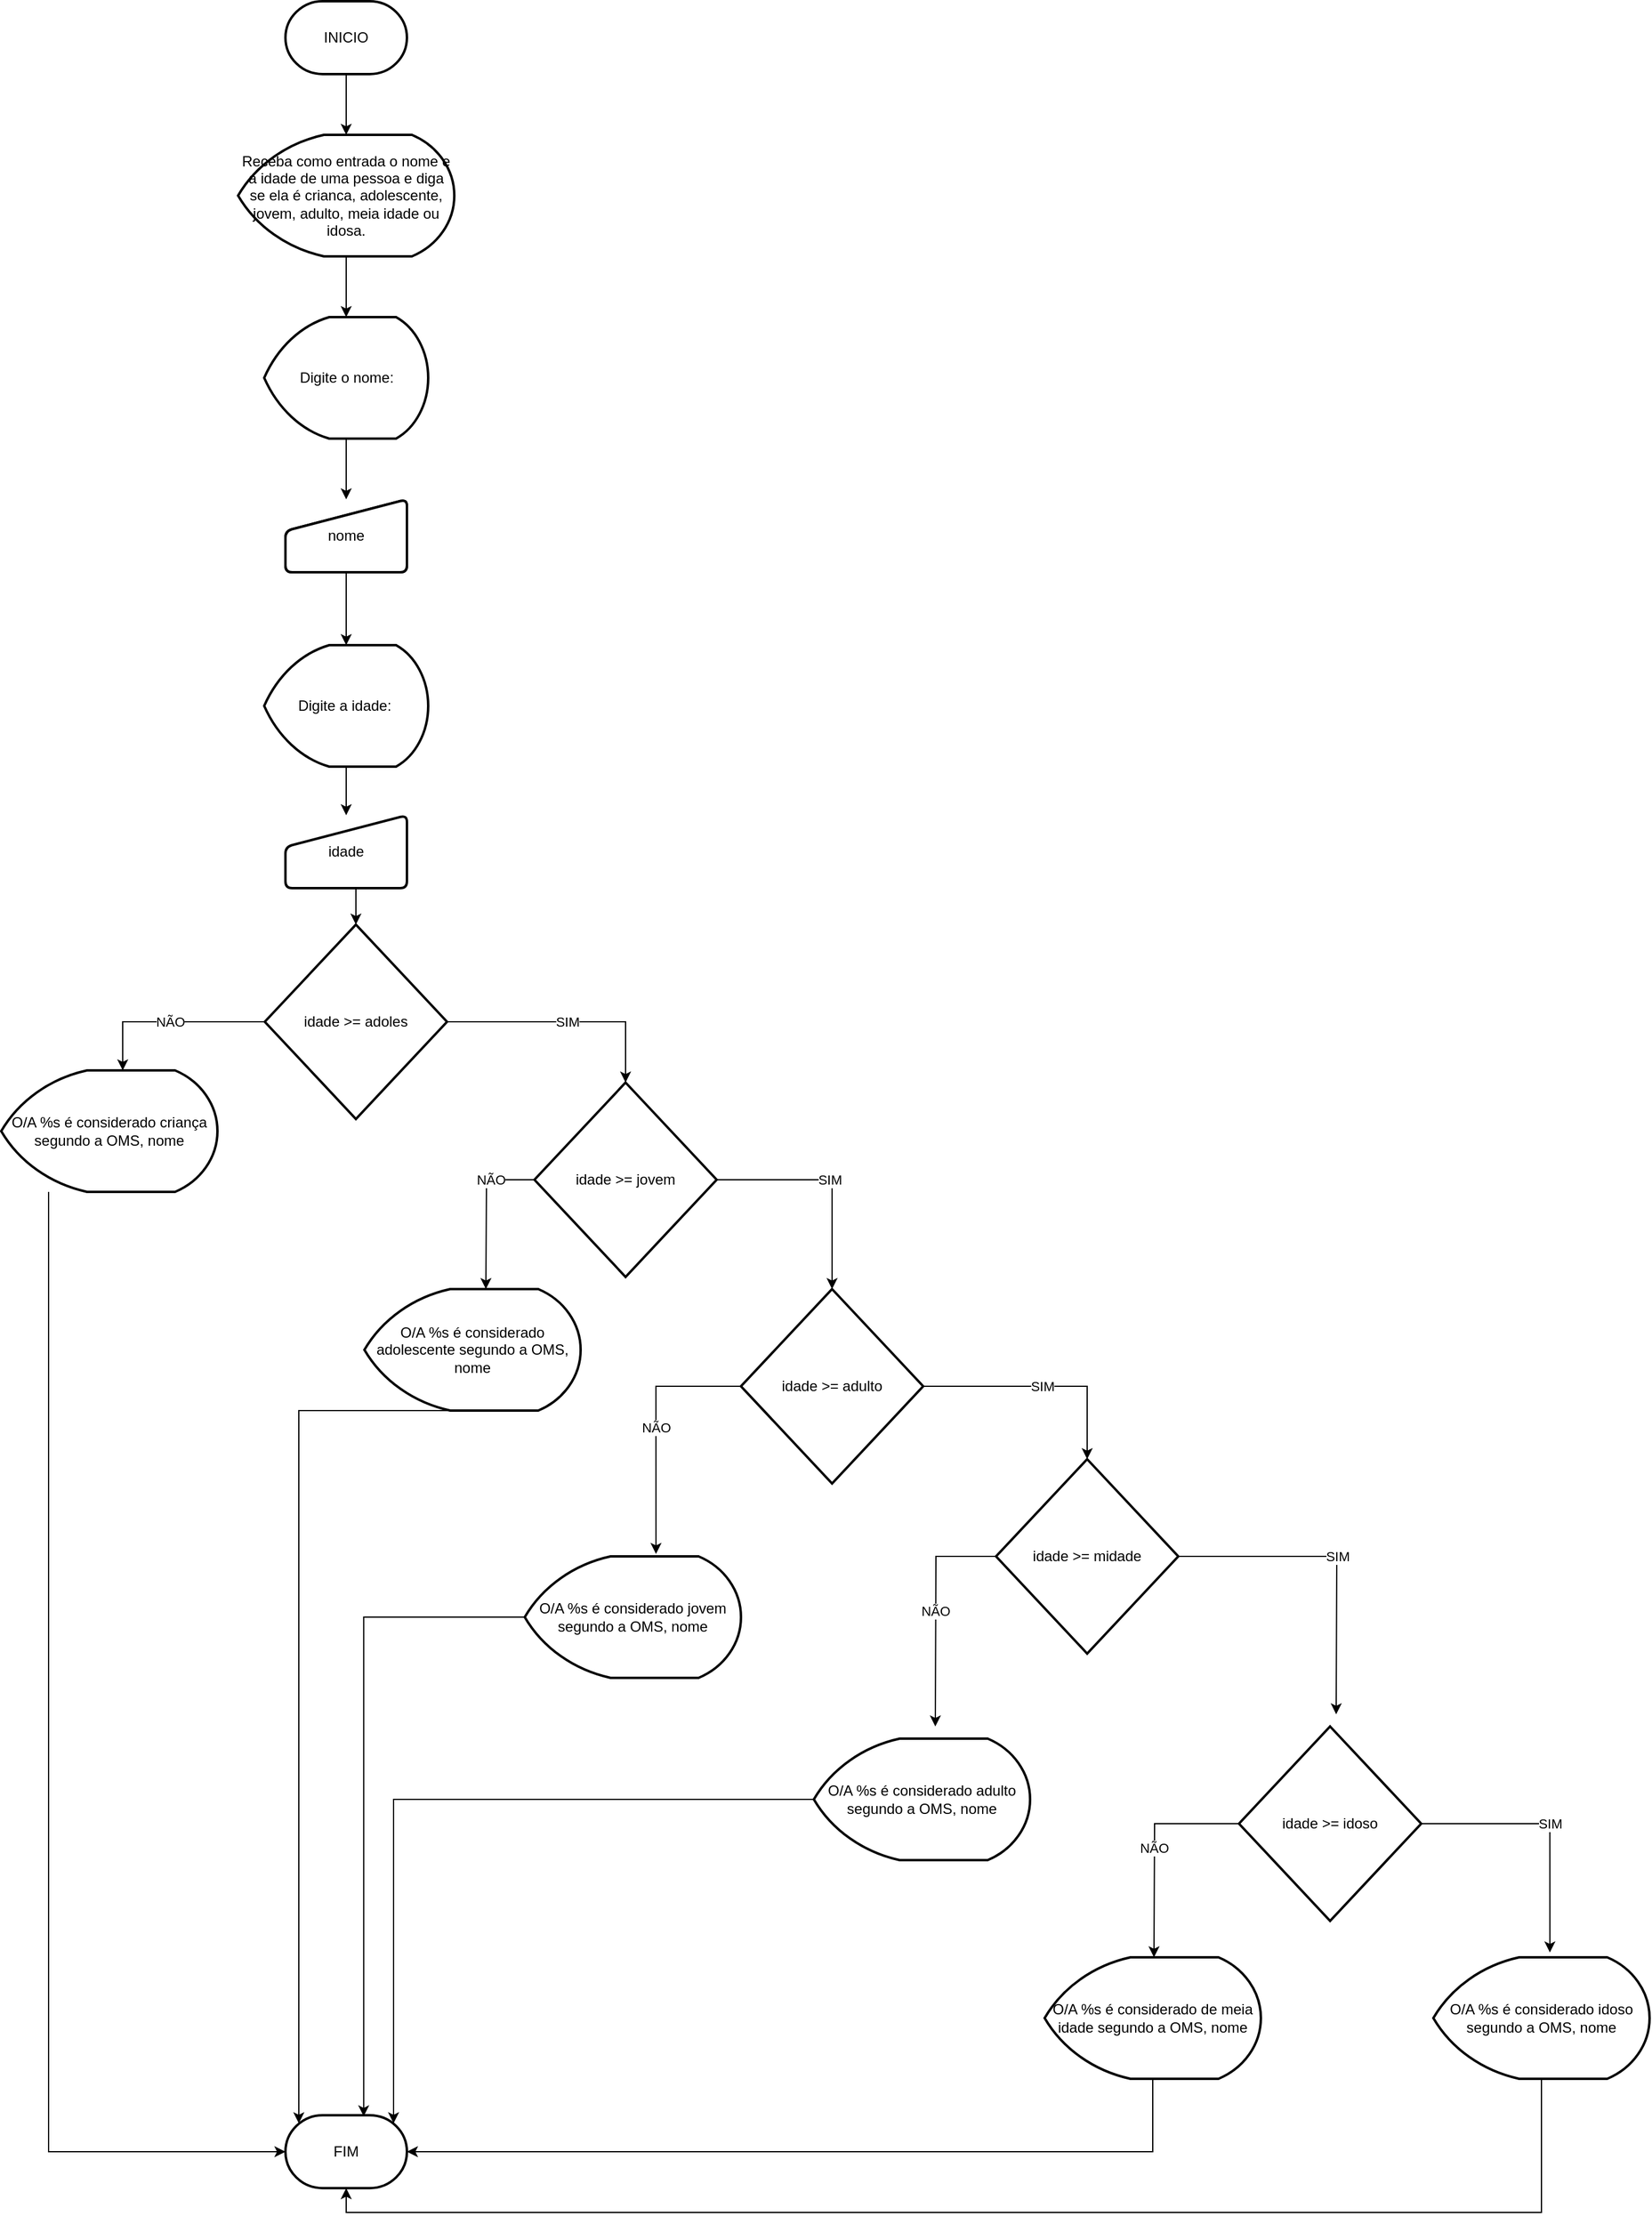 <mxfile version="20.2.2" type="device"><diagram id="M4qYnrSCvM3I09HPwuVa" name="Página-1"><mxGraphModel dx="2370" dy="1270" grid="1" gridSize="10" guides="1" tooltips="1" connect="1" arrows="1" fold="1" page="1" pageScale="1" pageWidth="2339" pageHeight="3300" math="0" shadow="0"><root><mxCell id="0"/><mxCell id="1" parent="0"/><mxCell id="OkUmAI0pWpj4pBJud7fa-52" value="" style="edgeStyle=orthogonalEdgeStyle;rounded=0;orthogonalLoop=1;jettySize=auto;html=1;" edge="1" parent="1" source="OkUmAI0pWpj4pBJud7fa-1" target="OkUmAI0pWpj4pBJud7fa-2"><mxGeometry relative="1" as="geometry"/></mxCell><mxCell id="OkUmAI0pWpj4pBJud7fa-1" value="INICIO" style="strokeWidth=2;html=1;shape=mxgraph.flowchart.terminator;whiteSpace=wrap;" vertex="1" parent="1"><mxGeometry x="535" y="50" width="100" height="60" as="geometry"/></mxCell><mxCell id="OkUmAI0pWpj4pBJud7fa-53" value="" style="edgeStyle=orthogonalEdgeStyle;rounded=0;orthogonalLoop=1;jettySize=auto;html=1;" edge="1" parent="1" source="OkUmAI0pWpj4pBJud7fa-2" target="OkUmAI0pWpj4pBJud7fa-4"><mxGeometry relative="1" as="geometry"/></mxCell><mxCell id="OkUmAI0pWpj4pBJud7fa-2" value="Receba como entrada o nome e a idade de uma pessoa e diga se ela é crianca, adolescente, jovem, adulto, meia idade ou idosa." style="strokeWidth=2;html=1;shape=mxgraph.flowchart.display;whiteSpace=wrap;" vertex="1" parent="1"><mxGeometry x="496" y="160" width="178" height="100" as="geometry"/></mxCell><mxCell id="OkUmAI0pWpj4pBJud7fa-55" value="" style="edgeStyle=orthogonalEdgeStyle;rounded=0;orthogonalLoop=1;jettySize=auto;html=1;" edge="1" parent="1" source="OkUmAI0pWpj4pBJud7fa-4" target="OkUmAI0pWpj4pBJud7fa-7"><mxGeometry relative="1" as="geometry"/></mxCell><mxCell id="OkUmAI0pWpj4pBJud7fa-4" value="Digite o nome:" style="strokeWidth=2;html=1;shape=mxgraph.flowchart.display;whiteSpace=wrap;" vertex="1" parent="1"><mxGeometry x="517.5" y="310" width="135" height="100" as="geometry"/></mxCell><mxCell id="OkUmAI0pWpj4pBJud7fa-5" value="nome" style="html=1;strokeWidth=2;shape=manualInput;whiteSpace=wrap;rounded=1;size=26;arcSize=11;" vertex="1" parent="1"><mxGeometry x="535" y="460" width="100" height="60" as="geometry"/></mxCell><mxCell id="OkUmAI0pWpj4pBJud7fa-57" value="" style="edgeStyle=orthogonalEdgeStyle;rounded=0;orthogonalLoop=1;jettySize=auto;html=1;" edge="1" parent="1" source="OkUmAI0pWpj4pBJud7fa-6" target="OkUmAI0pWpj4pBJud7fa-8"><mxGeometry relative="1" as="geometry"/></mxCell><mxCell id="OkUmAI0pWpj4pBJud7fa-6" value="Digite a idade:&amp;nbsp;" style="strokeWidth=2;html=1;shape=mxgraph.flowchart.display;whiteSpace=wrap;" vertex="1" parent="1"><mxGeometry x="517.5" y="580" width="135" height="100" as="geometry"/></mxCell><mxCell id="OkUmAI0pWpj4pBJud7fa-56" value="" style="edgeStyle=orthogonalEdgeStyle;rounded=0;orthogonalLoop=1;jettySize=auto;html=1;" edge="1" parent="1" source="OkUmAI0pWpj4pBJud7fa-7" target="OkUmAI0pWpj4pBJud7fa-6"><mxGeometry relative="1" as="geometry"/></mxCell><mxCell id="OkUmAI0pWpj4pBJud7fa-7" value="nome" style="html=1;strokeWidth=2;shape=manualInput;whiteSpace=wrap;rounded=1;size=26;arcSize=11;" vertex="1" parent="1"><mxGeometry x="535" y="460" width="100" height="60" as="geometry"/></mxCell><mxCell id="OkUmAI0pWpj4pBJud7fa-58" style="edgeStyle=orthogonalEdgeStyle;rounded=0;orthogonalLoop=1;jettySize=auto;html=1;exitX=0.5;exitY=1;exitDx=0;exitDy=0;entryX=0.5;entryY=0;entryDx=0;entryDy=0;entryPerimeter=0;" edge="1" parent="1" source="OkUmAI0pWpj4pBJud7fa-8" target="OkUmAI0pWpj4pBJud7fa-9"><mxGeometry relative="1" as="geometry"/></mxCell><mxCell id="OkUmAI0pWpj4pBJud7fa-8" value="idade" style="html=1;strokeWidth=2;shape=manualInput;whiteSpace=wrap;rounded=1;size=26;arcSize=11;" vertex="1" parent="1"><mxGeometry x="535" y="720" width="100" height="60" as="geometry"/></mxCell><mxCell id="OkUmAI0pWpj4pBJud7fa-24" value="NÃO" style="edgeStyle=orthogonalEdgeStyle;rounded=0;orthogonalLoop=1;jettySize=auto;html=1;entryX=0.562;entryY=0;entryDx=0;entryDy=0;entryPerimeter=0;" edge="1" parent="1" source="OkUmAI0pWpj4pBJud7fa-9" target="OkUmAI0pWpj4pBJud7fa-11"><mxGeometry relative="1" as="geometry"/></mxCell><mxCell id="OkUmAI0pWpj4pBJud7fa-25" value="SIM" style="edgeStyle=orthogonalEdgeStyle;rounded=0;orthogonalLoop=1;jettySize=auto;html=1;entryX=0.5;entryY=0;entryDx=0;entryDy=0;entryPerimeter=0;" edge="1" parent="1" source="OkUmAI0pWpj4pBJud7fa-9" target="OkUmAI0pWpj4pBJud7fa-12"><mxGeometry relative="1" as="geometry"/></mxCell><mxCell id="OkUmAI0pWpj4pBJud7fa-9" value="idade &amp;gt;= adoles" style="strokeWidth=2;html=1;shape=mxgraph.flowchart.decision;whiteSpace=wrap;" vertex="1" parent="1"><mxGeometry x="518" y="810" width="150" height="160" as="geometry"/></mxCell><mxCell id="OkUmAI0pWpj4pBJud7fa-46" style="edgeStyle=orthogonalEdgeStyle;rounded=0;orthogonalLoop=1;jettySize=auto;html=1;exitX=0.5;exitY=1;exitDx=0;exitDy=0;exitPerimeter=0;entryX=0.11;entryY=0.11;entryDx=0;entryDy=0;entryPerimeter=0;" edge="1" parent="1" source="OkUmAI0pWpj4pBJud7fa-10" target="OkUmAI0pWpj4pBJud7fa-34"><mxGeometry relative="1" as="geometry"><Array as="points"><mxPoint x="546" y="1210"/></Array></mxGeometry></mxCell><mxCell id="OkUmAI0pWpj4pBJud7fa-10" value="O/A %s é considerado adolescente segundo a OMS, nome" style="strokeWidth=2;html=1;shape=mxgraph.flowchart.display;whiteSpace=wrap;" vertex="1" parent="1"><mxGeometry x="600" y="1110" width="178" height="100" as="geometry"/></mxCell><mxCell id="OkUmAI0pWpj4pBJud7fa-44" style="edgeStyle=orthogonalEdgeStyle;rounded=0;orthogonalLoop=1;jettySize=auto;html=1;" edge="1" parent="1" source="OkUmAI0pWpj4pBJud7fa-11" target="OkUmAI0pWpj4pBJud7fa-34"><mxGeometry relative="1" as="geometry"><Array as="points"><mxPoint x="340" y="1820"/></Array></mxGeometry></mxCell><mxCell id="OkUmAI0pWpj4pBJud7fa-11" value="O/A %s é considerado criança segundo a OMS, nome" style="strokeWidth=2;html=1;shape=mxgraph.flowchart.display;whiteSpace=wrap;" vertex="1" parent="1"><mxGeometry x="301" y="930" width="178" height="100" as="geometry"/></mxCell><mxCell id="OkUmAI0pWpj4pBJud7fa-26" style="edgeStyle=orthogonalEdgeStyle;rounded=0;orthogonalLoop=1;jettySize=auto;html=1;" edge="1" parent="1" source="OkUmAI0pWpj4pBJud7fa-12"><mxGeometry relative="1" as="geometry"><mxPoint x="700" y="1110" as="targetPoint"/></mxGeometry></mxCell><mxCell id="OkUmAI0pWpj4pBJud7fa-27" value="NÃO" style="edgeLabel;html=1;align=center;verticalAlign=middle;resizable=0;points=[];" vertex="1" connectable="0" parent="OkUmAI0pWpj4pBJud7fa-26"><mxGeometry x="-0.446" relative="1" as="geometry"><mxPoint as="offset"/></mxGeometry></mxCell><mxCell id="OkUmAI0pWpj4pBJud7fa-28" value="SIM" style="edgeStyle=orthogonalEdgeStyle;rounded=0;orthogonalLoop=1;jettySize=auto;html=1;entryX=0.5;entryY=0;entryDx=0;entryDy=0;entryPerimeter=0;" edge="1" parent="1" source="OkUmAI0pWpj4pBJud7fa-12" target="OkUmAI0pWpj4pBJud7fa-13"><mxGeometry relative="1" as="geometry"/></mxCell><mxCell id="OkUmAI0pWpj4pBJud7fa-12" value="idade &amp;gt;= jovem" style="strokeWidth=2;html=1;shape=mxgraph.flowchart.decision;whiteSpace=wrap;" vertex="1" parent="1"><mxGeometry x="740" y="940" width="150" height="160" as="geometry"/></mxCell><mxCell id="OkUmAI0pWpj4pBJud7fa-29" value="NÃO" style="edgeStyle=orthogonalEdgeStyle;rounded=0;orthogonalLoop=1;jettySize=auto;html=1;exitX=0;exitY=0.5;exitDx=0;exitDy=0;exitPerimeter=0;entryX=0.607;entryY=-0.02;entryDx=0;entryDy=0;entryPerimeter=0;" edge="1" parent="1" source="OkUmAI0pWpj4pBJud7fa-13" target="OkUmAI0pWpj4pBJud7fa-14"><mxGeometry relative="1" as="geometry"/></mxCell><mxCell id="OkUmAI0pWpj4pBJud7fa-30" value="SIM" style="edgeStyle=orthogonalEdgeStyle;rounded=0;orthogonalLoop=1;jettySize=auto;html=1;entryX=0.5;entryY=0;entryDx=0;entryDy=0;entryPerimeter=0;" edge="1" parent="1" source="OkUmAI0pWpj4pBJud7fa-13" target="OkUmAI0pWpj4pBJud7fa-15"><mxGeometry relative="1" as="geometry"/></mxCell><mxCell id="OkUmAI0pWpj4pBJud7fa-13" value="idade &amp;gt;= adulto" style="strokeWidth=2;html=1;shape=mxgraph.flowchart.decision;whiteSpace=wrap;" vertex="1" parent="1"><mxGeometry x="910" y="1110" width="150" height="160" as="geometry"/></mxCell><mxCell id="OkUmAI0pWpj4pBJud7fa-47" style="edgeStyle=orthogonalEdgeStyle;rounded=0;orthogonalLoop=1;jettySize=auto;html=1;entryX=0.644;entryY=0.015;entryDx=0;entryDy=0;entryPerimeter=0;" edge="1" parent="1" source="OkUmAI0pWpj4pBJud7fa-14" target="OkUmAI0pWpj4pBJud7fa-34"><mxGeometry relative="1" as="geometry"><mxPoint x="600" y="1780" as="targetPoint"/></mxGeometry></mxCell><mxCell id="OkUmAI0pWpj4pBJud7fa-14" value="O/A %s é considerado jovem segundo a OMS, nome" style="strokeWidth=2;html=1;shape=mxgraph.flowchart.display;whiteSpace=wrap;" vertex="1" parent="1"><mxGeometry x="732" y="1330" width="178" height="100" as="geometry"/></mxCell><mxCell id="OkUmAI0pWpj4pBJud7fa-31" value="NÃO" style="edgeStyle=orthogonalEdgeStyle;rounded=0;orthogonalLoop=1;jettySize=auto;html=1;" edge="1" parent="1" source="OkUmAI0pWpj4pBJud7fa-15"><mxGeometry relative="1" as="geometry"><mxPoint x="1070" y="1470" as="targetPoint"/></mxGeometry></mxCell><mxCell id="OkUmAI0pWpj4pBJud7fa-32" value="SIM" style="edgeStyle=orthogonalEdgeStyle;rounded=0;orthogonalLoop=1;jettySize=auto;html=1;exitX=1;exitY=0.5;exitDx=0;exitDy=0;exitPerimeter=0;" edge="1" parent="1" source="OkUmAI0pWpj4pBJud7fa-15"><mxGeometry relative="1" as="geometry"><mxPoint x="1400" y="1460" as="targetPoint"/></mxGeometry></mxCell><mxCell id="OkUmAI0pWpj4pBJud7fa-15" value="idade &amp;gt;= midade" style="strokeWidth=2;html=1;shape=mxgraph.flowchart.decision;whiteSpace=wrap;" vertex="1" parent="1"><mxGeometry x="1120" y="1250" width="150" height="160" as="geometry"/></mxCell><mxCell id="OkUmAI0pWpj4pBJud7fa-48" style="edgeStyle=orthogonalEdgeStyle;rounded=0;orthogonalLoop=1;jettySize=auto;html=1;entryX=0.89;entryY=0.11;entryDx=0;entryDy=0;entryPerimeter=0;" edge="1" parent="1" source="OkUmAI0pWpj4pBJud7fa-17" target="OkUmAI0pWpj4pBJud7fa-34"><mxGeometry relative="1" as="geometry"/></mxCell><mxCell id="OkUmAI0pWpj4pBJud7fa-17" value="O/A %s é considerado adulto segundo a OMS, nome" style="strokeWidth=2;html=1;shape=mxgraph.flowchart.display;whiteSpace=wrap;" vertex="1" parent="1"><mxGeometry x="970" y="1480" width="178" height="100" as="geometry"/></mxCell><mxCell id="OkUmAI0pWpj4pBJud7fa-33" value="SIM" style="edgeStyle=orthogonalEdgeStyle;rounded=0;orthogonalLoop=1;jettySize=auto;html=1;exitX=1;exitY=0.5;exitDx=0;exitDy=0;exitPerimeter=0;entryX=0.539;entryY=-0.04;entryDx=0;entryDy=0;entryPerimeter=0;" edge="1" parent="1" source="OkUmAI0pWpj4pBJud7fa-18" target="OkUmAI0pWpj4pBJud7fa-20"><mxGeometry relative="1" as="geometry"/></mxCell><mxCell id="OkUmAI0pWpj4pBJud7fa-36" value="NÃO" style="edgeStyle=orthogonalEdgeStyle;rounded=0;orthogonalLoop=1;jettySize=auto;html=1;" edge="1" parent="1" source="OkUmAI0pWpj4pBJud7fa-18"><mxGeometry relative="1" as="geometry"><mxPoint x="1250" y="1660" as="targetPoint"/></mxGeometry></mxCell><mxCell id="OkUmAI0pWpj4pBJud7fa-18" value="idade &amp;gt;= idoso" style="strokeWidth=2;html=1;shape=mxgraph.flowchart.decision;whiteSpace=wrap;" vertex="1" parent="1"><mxGeometry x="1320" y="1470" width="150" height="160" as="geometry"/></mxCell><mxCell id="OkUmAI0pWpj4pBJud7fa-50" style="edgeStyle=orthogonalEdgeStyle;rounded=0;orthogonalLoop=1;jettySize=auto;html=1;entryX=0.5;entryY=1;entryDx=0;entryDy=0;entryPerimeter=0;" edge="1" parent="1" source="OkUmAI0pWpj4pBJud7fa-20" target="OkUmAI0pWpj4pBJud7fa-34"><mxGeometry relative="1" as="geometry"><Array as="points"><mxPoint x="1569" y="1870"/><mxPoint x="585" y="1870"/></Array></mxGeometry></mxCell><mxCell id="OkUmAI0pWpj4pBJud7fa-20" value="O/A %s é considerado idoso segundo a OMS, nome" style="strokeWidth=2;html=1;shape=mxgraph.flowchart.display;whiteSpace=wrap;" vertex="1" parent="1"><mxGeometry x="1480" y="1660" width="178" height="100" as="geometry"/></mxCell><mxCell id="OkUmAI0pWpj4pBJud7fa-34" value="FIM" style="strokeWidth=2;html=1;shape=mxgraph.flowchart.terminator;whiteSpace=wrap;" vertex="1" parent="1"><mxGeometry x="535" y="1790" width="100" height="60" as="geometry"/></mxCell><mxCell id="OkUmAI0pWpj4pBJud7fa-49" style="edgeStyle=orthogonalEdgeStyle;rounded=0;orthogonalLoop=1;jettySize=auto;html=1;entryX=1;entryY=0.5;entryDx=0;entryDy=0;entryPerimeter=0;" edge="1" parent="1" source="OkUmAI0pWpj4pBJud7fa-35" target="OkUmAI0pWpj4pBJud7fa-34"><mxGeometry relative="1" as="geometry"><Array as="points"><mxPoint x="1249" y="1820"/></Array></mxGeometry></mxCell><mxCell id="OkUmAI0pWpj4pBJud7fa-35" value="O/A %s é considerado de meia idade segundo a OMS, nome" style="strokeWidth=2;html=1;shape=mxgraph.flowchart.display;whiteSpace=wrap;" vertex="1" parent="1"><mxGeometry x="1160" y="1660" width="178" height="100" as="geometry"/></mxCell></root></mxGraphModel></diagram></mxfile>